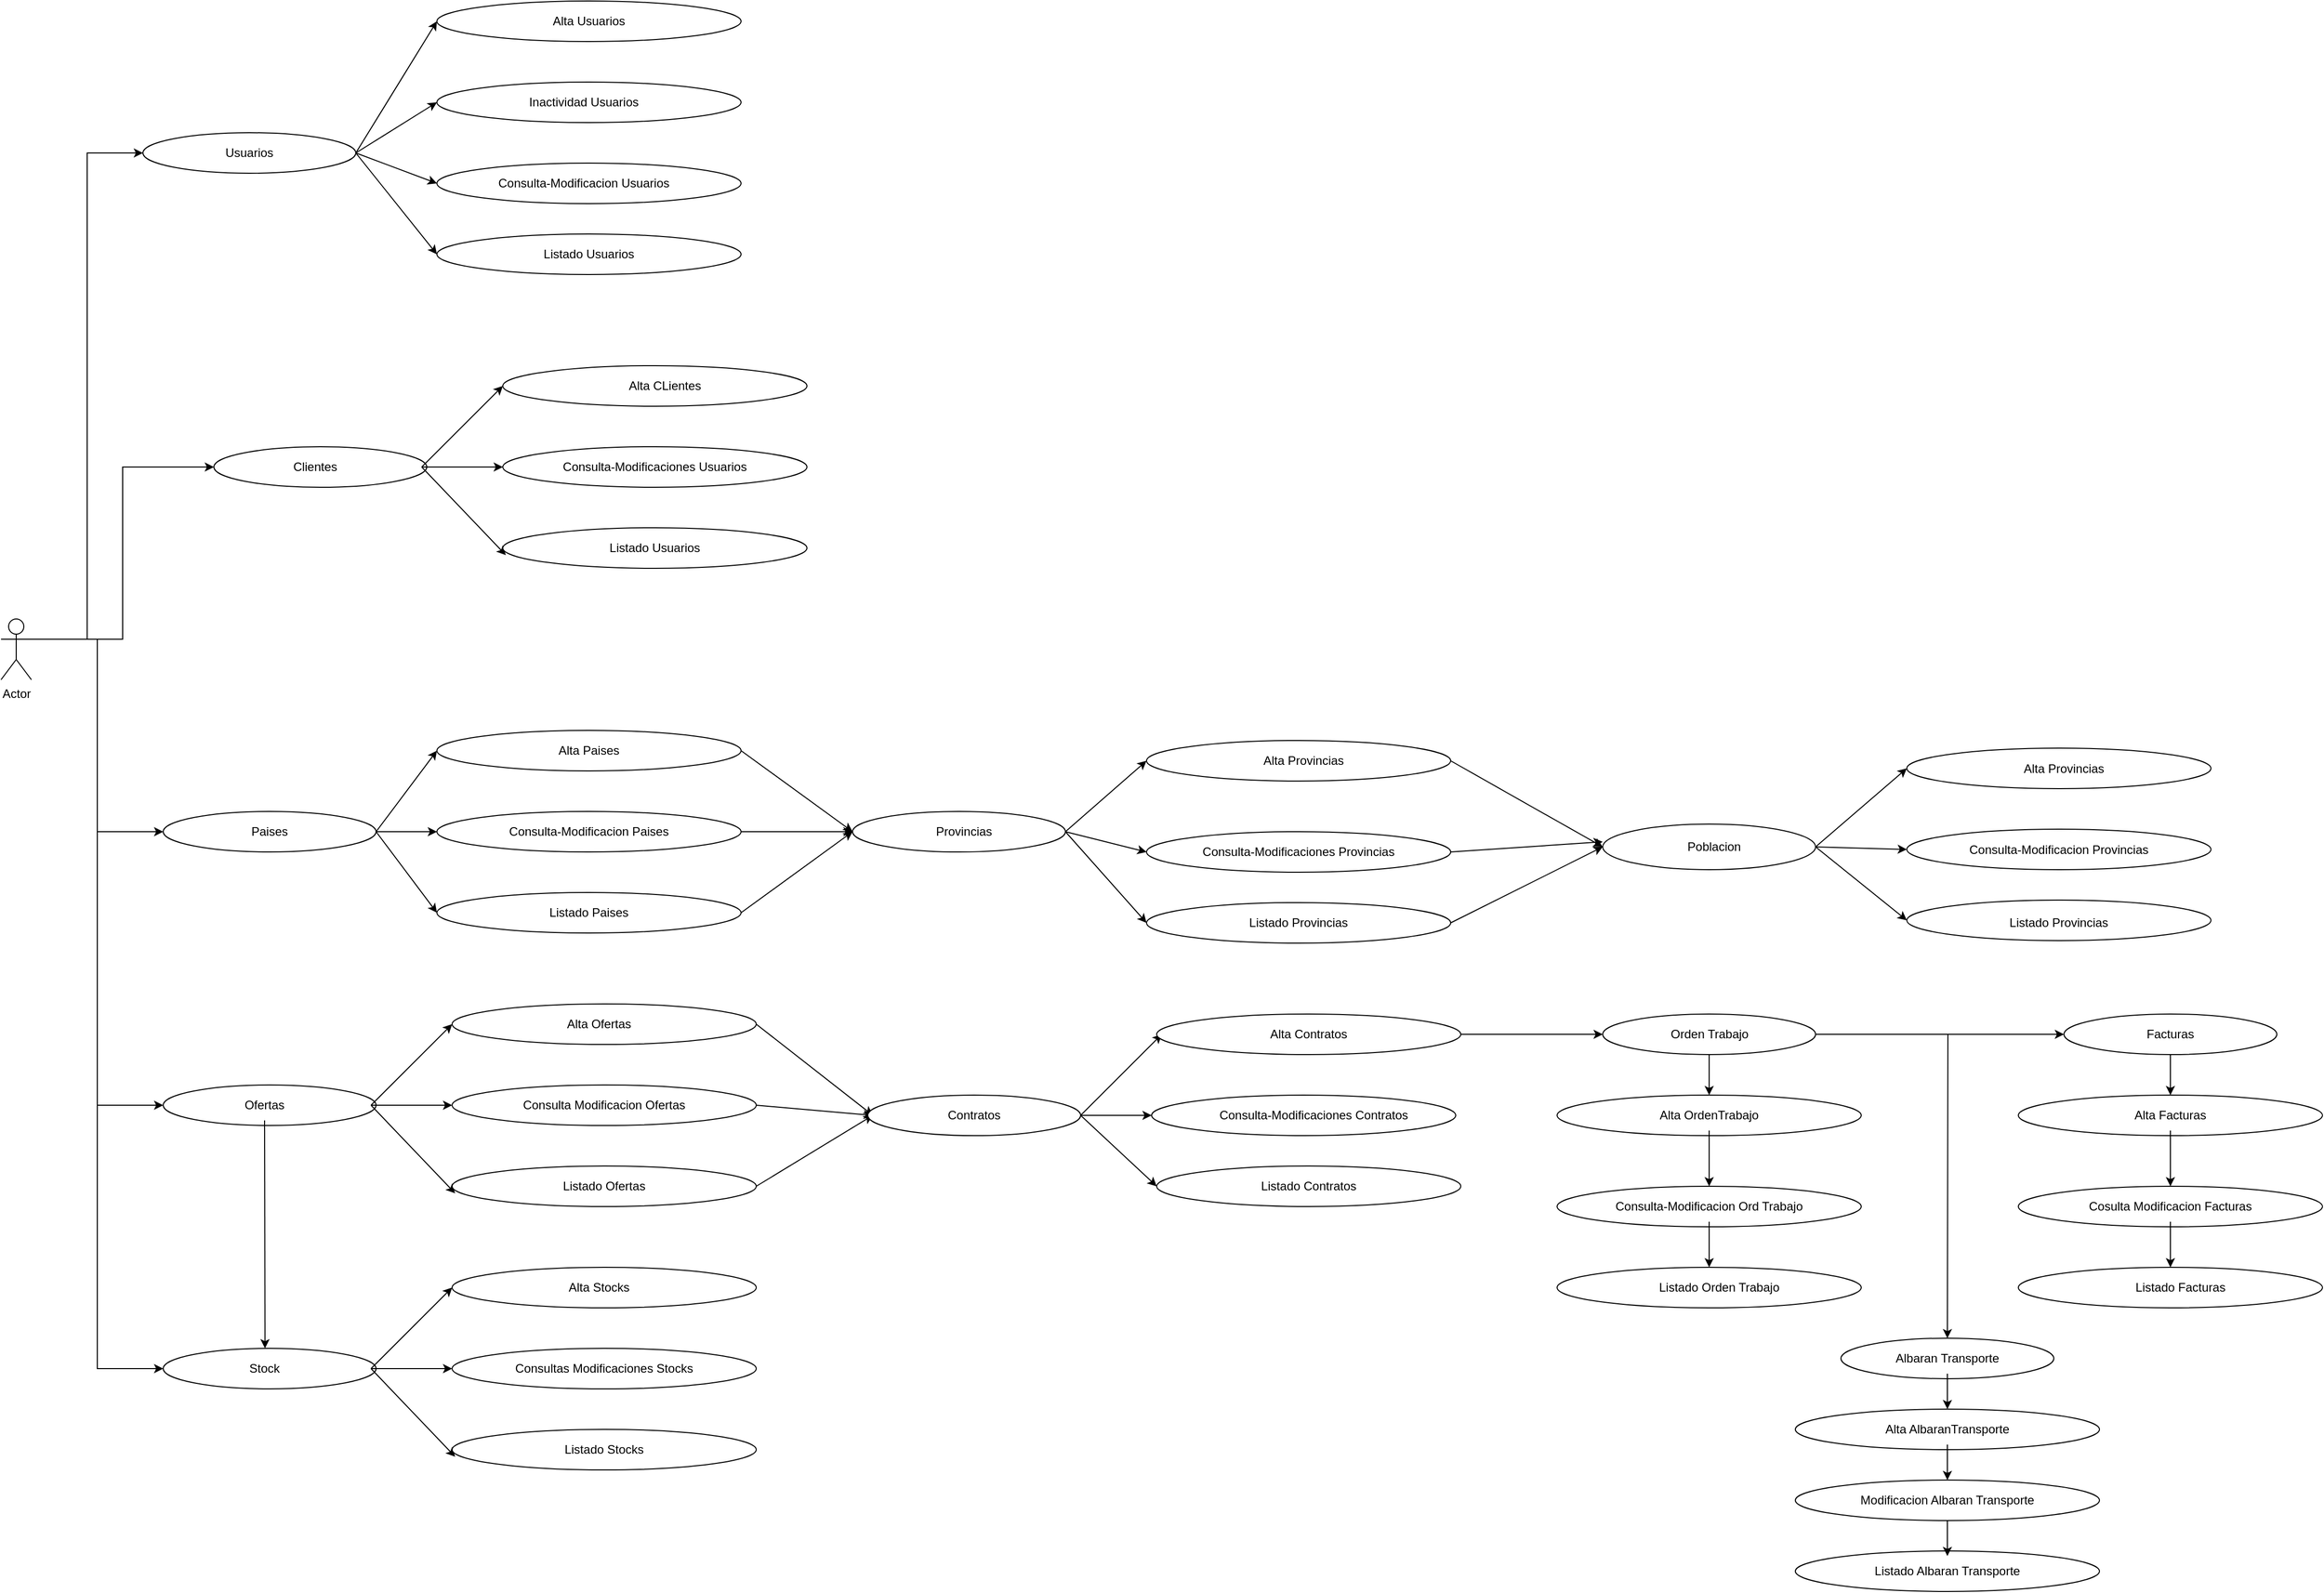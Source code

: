 <mxfile version="21.6.6" type="github">
  <diagram id="R2lEEEUBdFMjLlhIrx00" name="Page-1">
    <mxGraphModel dx="1499" dy="805" grid="1" gridSize="10" guides="1" tooltips="1" connect="1" arrows="1" fold="1" page="1" pageScale="1" pageWidth="850" pageHeight="1100" math="0" shadow="0" extFonts="Permanent Marker^https://fonts.googleapis.com/css?family=Permanent+Marker">
      <root>
        <mxCell id="0" />
        <mxCell id="1" parent="0" />
        <mxCell id="BjgG12xCWK8JgWV4y-JQ-13" style="edgeStyle=orthogonalEdgeStyle;rounded=0;orthogonalLoop=1;jettySize=auto;html=1;entryX=0;entryY=0.5;entryDx=0;entryDy=0;exitX=1;exitY=0.333;exitDx=0;exitDy=0;exitPerimeter=0;" parent="1" source="BjgG12xCWK8JgWV4y-JQ-1" target="BjgG12xCWK8JgWV4y-JQ-2" edge="1">
          <mxGeometry relative="1" as="geometry">
            <mxPoint x="130" y="230" as="targetPoint" />
            <mxPoint x="80" y="450" as="sourcePoint" />
          </mxGeometry>
        </mxCell>
        <mxCell id="BjgG12xCWK8JgWV4y-JQ-28" style="edgeStyle=orthogonalEdgeStyle;rounded=0;orthogonalLoop=1;jettySize=auto;html=1;exitX=1;exitY=0.333;exitDx=0;exitDy=0;exitPerimeter=0;entryX=0;entryY=0.5;entryDx=0;entryDy=0;" parent="1" source="BjgG12xCWK8JgWV4y-JQ-1" target="BjgG12xCWK8JgWV4y-JQ-18" edge="1">
          <mxGeometry relative="1" as="geometry" />
        </mxCell>
        <mxCell id="BjgG12xCWK8JgWV4y-JQ-102" style="edgeStyle=orthogonalEdgeStyle;rounded=0;orthogonalLoop=1;jettySize=auto;html=1;exitX=1;exitY=0.333;exitDx=0;exitDy=0;exitPerimeter=0;entryX=0;entryY=0.5;entryDx=0;entryDy=0;" parent="1" source="BjgG12xCWK8JgWV4y-JQ-1" target="BjgG12xCWK8JgWV4y-JQ-63" edge="1">
          <mxGeometry relative="1" as="geometry" />
        </mxCell>
        <mxCell id="BjgG12xCWK8JgWV4y-JQ-156" style="edgeStyle=orthogonalEdgeStyle;rounded=0;orthogonalLoop=1;jettySize=auto;html=1;exitX=1;exitY=0.333;exitDx=0;exitDy=0;exitPerimeter=0;entryX=0;entryY=0.5;entryDx=0;entryDy=0;" parent="1" source="BjgG12xCWK8JgWV4y-JQ-1" target="BjgG12xCWK8JgWV4y-JQ-142" edge="1">
          <mxGeometry relative="1" as="geometry" />
        </mxCell>
        <mxCell id="uwKVonTNN94WZuVPS8Kq-50" style="edgeStyle=orthogonalEdgeStyle;rounded=0;orthogonalLoop=1;jettySize=auto;html=1;exitX=1;exitY=0.333;exitDx=0;exitDy=0;exitPerimeter=0;entryX=0;entryY=0.5;entryDx=0;entryDy=0;" edge="1" parent="1" source="BjgG12xCWK8JgWV4y-JQ-1" target="uwKVonTNN94WZuVPS8Kq-25">
          <mxGeometry relative="1" as="geometry" />
        </mxCell>
        <mxCell id="BjgG12xCWK8JgWV4y-JQ-1" value="Actor" style="shape=umlActor;verticalLabelPosition=bottom;verticalAlign=top;html=1;outlineConnect=0;" parent="1" vertex="1">
          <mxGeometry x="10" y="650" width="30" height="60" as="geometry" />
        </mxCell>
        <mxCell id="BjgG12xCWK8JgWV4y-JQ-37" style="edgeStyle=none;rounded=0;orthogonalLoop=1;jettySize=auto;html=1;exitX=1;exitY=0.5;exitDx=0;exitDy=0;entryX=0;entryY=0.5;entryDx=0;entryDy=0;" parent="1" source="BjgG12xCWK8JgWV4y-JQ-2" target="BjgG12xCWK8JgWV4y-JQ-3" edge="1">
          <mxGeometry relative="1" as="geometry" />
        </mxCell>
        <mxCell id="BjgG12xCWK8JgWV4y-JQ-38" style="edgeStyle=none;rounded=0;orthogonalLoop=1;jettySize=auto;html=1;exitX=1;exitY=0.5;exitDx=0;exitDy=0;entryX=0;entryY=0.5;entryDx=0;entryDy=0;" parent="1" source="BjgG12xCWK8JgWV4y-JQ-2" target="BjgG12xCWK8JgWV4y-JQ-6" edge="1">
          <mxGeometry relative="1" as="geometry" />
        </mxCell>
        <mxCell id="BjgG12xCWK8JgWV4y-JQ-40" style="edgeStyle=none;rounded=0;orthogonalLoop=1;jettySize=auto;html=1;exitX=1;exitY=0.5;exitDx=0;exitDy=0;entryX=0;entryY=0.5;entryDx=0;entryDy=0;" parent="1" source="BjgG12xCWK8JgWV4y-JQ-2" target="BjgG12xCWK8JgWV4y-JQ-8" edge="1">
          <mxGeometry relative="1" as="geometry" />
        </mxCell>
        <mxCell id="BjgG12xCWK8JgWV4y-JQ-41" style="edgeStyle=none;rounded=0;orthogonalLoop=1;jettySize=auto;html=1;exitX=1;exitY=0.5;exitDx=0;exitDy=0;entryX=0;entryY=0.5;entryDx=0;entryDy=0;" parent="1" source="BjgG12xCWK8JgWV4y-JQ-2" target="BjgG12xCWK8JgWV4y-JQ-10" edge="1">
          <mxGeometry relative="1" as="geometry" />
        </mxCell>
        <mxCell id="BjgG12xCWK8JgWV4y-JQ-80" value="" style="group" parent="1" vertex="1" connectable="0">
          <mxGeometry x="150" y="170" width="210" height="40" as="geometry" />
        </mxCell>
        <mxCell id="BjgG12xCWK8JgWV4y-JQ-2" value="" style="ellipse;whiteSpace=wrap;html=1;" parent="BjgG12xCWK8JgWV4y-JQ-80" vertex="1">
          <mxGeometry width="210" height="40" as="geometry" />
        </mxCell>
        <mxCell id="BjgG12xCWK8JgWV4y-JQ-4" value="Usuarios" style="text;html=1;strokeColor=none;fillColor=none;align=center;verticalAlign=middle;whiteSpace=wrap;rounded=0;container=0;" parent="BjgG12xCWK8JgWV4y-JQ-80" vertex="1">
          <mxGeometry x="75" y="5" width="60" height="30" as="geometry" />
        </mxCell>
        <mxCell id="BjgG12xCWK8JgWV4y-JQ-81" value="" style="group" parent="1" vertex="1" connectable="0">
          <mxGeometry x="440" y="40" width="300" height="40" as="geometry" />
        </mxCell>
        <mxCell id="BjgG12xCWK8JgWV4y-JQ-3" value="" style="ellipse;whiteSpace=wrap;html=1;" parent="BjgG12xCWK8JgWV4y-JQ-81" vertex="1">
          <mxGeometry width="300" height="40" as="geometry" />
        </mxCell>
        <mxCell id="BjgG12xCWK8JgWV4y-JQ-5" value="Alta Usuarios" style="text;html=1;strokeColor=none;fillColor=none;align=center;verticalAlign=middle;whiteSpace=wrap;rounded=0;" parent="BjgG12xCWK8JgWV4y-JQ-81" vertex="1">
          <mxGeometry x="105" y="5" width="90" height="30" as="geometry" />
        </mxCell>
        <mxCell id="BjgG12xCWK8JgWV4y-JQ-82" value="" style="group" parent="1" vertex="1" connectable="0">
          <mxGeometry x="440" y="120" width="300" height="40" as="geometry" />
        </mxCell>
        <mxCell id="BjgG12xCWK8JgWV4y-JQ-6" value="" style="ellipse;whiteSpace=wrap;html=1;" parent="BjgG12xCWK8JgWV4y-JQ-82" vertex="1">
          <mxGeometry width="300" height="40" as="geometry" />
        </mxCell>
        <mxCell id="BjgG12xCWK8JgWV4y-JQ-7" value="Inactividad Usuarios" style="text;html=1;strokeColor=none;fillColor=none;align=center;verticalAlign=middle;whiteSpace=wrap;rounded=0;" parent="BjgG12xCWK8JgWV4y-JQ-82" vertex="1">
          <mxGeometry x="80" y="5" width="130" height="30" as="geometry" />
        </mxCell>
        <mxCell id="BjgG12xCWK8JgWV4y-JQ-83" value="" style="group" parent="1" vertex="1" connectable="0">
          <mxGeometry x="440" y="200" width="300" height="40" as="geometry" />
        </mxCell>
        <mxCell id="BjgG12xCWK8JgWV4y-JQ-8" value="" style="ellipse;whiteSpace=wrap;html=1;" parent="BjgG12xCWK8JgWV4y-JQ-83" vertex="1">
          <mxGeometry width="300" height="40" as="geometry" />
        </mxCell>
        <mxCell id="BjgG12xCWK8JgWV4y-JQ-9" value="Consulta-Modificacion Usuarios" style="text;html=1;strokeColor=none;fillColor=none;align=center;verticalAlign=middle;whiteSpace=wrap;rounded=0;" parent="BjgG12xCWK8JgWV4y-JQ-83" vertex="1">
          <mxGeometry x="40" y="5" width="210" height="30" as="geometry" />
        </mxCell>
        <mxCell id="BjgG12xCWK8JgWV4y-JQ-84" value="" style="group" parent="1" vertex="1" connectable="0">
          <mxGeometry x="440" y="270" width="300" height="40" as="geometry" />
        </mxCell>
        <mxCell id="BjgG12xCWK8JgWV4y-JQ-10" value="" style="ellipse;whiteSpace=wrap;html=1;" parent="BjgG12xCWK8JgWV4y-JQ-84" vertex="1">
          <mxGeometry width="300" height="40" as="geometry" />
        </mxCell>
        <mxCell id="BjgG12xCWK8JgWV4y-JQ-11" value="Listado Usuarios" style="text;html=1;strokeColor=none;fillColor=none;align=center;verticalAlign=middle;whiteSpace=wrap;rounded=0;" parent="BjgG12xCWK8JgWV4y-JQ-84" vertex="1">
          <mxGeometry x="75" y="5" width="150" height="30" as="geometry" />
        </mxCell>
        <mxCell id="BjgG12xCWK8JgWV4y-JQ-85" value="" style="group" parent="1" vertex="1" connectable="0">
          <mxGeometry x="220" y="480" width="585" height="120" as="geometry" />
        </mxCell>
        <mxCell id="BjgG12xCWK8JgWV4y-JQ-18" value="" style="ellipse;whiteSpace=wrap;html=1;" parent="BjgG12xCWK8JgWV4y-JQ-85" vertex="1">
          <mxGeometry width="210" height="40" as="geometry" />
        </mxCell>
        <mxCell id="BjgG12xCWK8JgWV4y-JQ-33" style="edgeStyle=none;rounded=0;orthogonalLoop=1;jettySize=auto;html=1;exitX=1;exitY=0.5;exitDx=0;exitDy=0;entryX=0.01;entryY=0.675;entryDx=0;entryDy=0;entryPerimeter=0;" parent="BjgG12xCWK8JgWV4y-JQ-85" target="BjgG12xCWK8JgWV4y-JQ-22" edge="1">
          <mxGeometry relative="1" as="geometry">
            <mxPoint x="205" y="20" as="sourcePoint" />
          </mxGeometry>
        </mxCell>
        <mxCell id="BjgG12xCWK8JgWV4y-JQ-34" style="edgeStyle=none;rounded=0;orthogonalLoop=1;jettySize=auto;html=1;exitX=1;exitY=0.5;exitDx=0;exitDy=0;entryX=0;entryY=0.5;entryDx=0;entryDy=0;" parent="BjgG12xCWK8JgWV4y-JQ-85" target="BjgG12xCWK8JgWV4y-JQ-21" edge="1">
          <mxGeometry relative="1" as="geometry">
            <mxPoint x="205" y="20" as="sourcePoint" />
          </mxGeometry>
        </mxCell>
        <mxCell id="BjgG12xCWK8JgWV4y-JQ-35" style="edgeStyle=none;rounded=0;orthogonalLoop=1;jettySize=auto;html=1;exitX=1;exitY=0.5;exitDx=0;exitDy=0;entryX=0;entryY=0.5;entryDx=0;entryDy=0;" parent="BjgG12xCWK8JgWV4y-JQ-85" target="BjgG12xCWK8JgWV4y-JQ-19" edge="1">
          <mxGeometry relative="1" as="geometry">
            <mxPoint x="205" y="20" as="sourcePoint" />
          </mxGeometry>
        </mxCell>
        <mxCell id="BjgG12xCWK8JgWV4y-JQ-23" value="Clientes" style="text;html=1;strokeColor=none;fillColor=none;align=center;verticalAlign=middle;whiteSpace=wrap;rounded=0;" parent="BjgG12xCWK8JgWV4y-JQ-85" vertex="1">
          <mxGeometry x="70" y="5" width="60" height="30" as="geometry" />
        </mxCell>
        <mxCell id="BjgG12xCWK8JgWV4y-JQ-86" value="" style="group" parent="BjgG12xCWK8JgWV4y-JQ-85" vertex="1" connectable="0">
          <mxGeometry x="285" y="-80" width="300" height="40" as="geometry" />
        </mxCell>
        <mxCell id="BjgG12xCWK8JgWV4y-JQ-19" value="" style="ellipse;whiteSpace=wrap;html=1;" parent="BjgG12xCWK8JgWV4y-JQ-86" vertex="1">
          <mxGeometry width="300" height="40" as="geometry" />
        </mxCell>
        <mxCell id="BjgG12xCWK8JgWV4y-JQ-24" value="Alta CLientes" style="text;html=1;strokeColor=none;fillColor=none;align=center;verticalAlign=middle;whiteSpace=wrap;rounded=0;" parent="BjgG12xCWK8JgWV4y-JQ-86" vertex="1">
          <mxGeometry x="120" y="5" width="80" height="30" as="geometry" />
        </mxCell>
        <mxCell id="BjgG12xCWK8JgWV4y-JQ-87" value="" style="group" parent="BjgG12xCWK8JgWV4y-JQ-85" vertex="1" connectable="0">
          <mxGeometry x="285" width="300" height="40" as="geometry" />
        </mxCell>
        <mxCell id="BjgG12xCWK8JgWV4y-JQ-21" value="" style="ellipse;whiteSpace=wrap;html=1;" parent="BjgG12xCWK8JgWV4y-JQ-87" vertex="1">
          <mxGeometry width="300" height="40" as="geometry" />
        </mxCell>
        <mxCell id="BjgG12xCWK8JgWV4y-JQ-26" value="Consulta-Modificaciones Usuarios" style="text;html=1;strokeColor=none;fillColor=none;align=center;verticalAlign=middle;whiteSpace=wrap;rounded=0;" parent="BjgG12xCWK8JgWV4y-JQ-87" vertex="1">
          <mxGeometry x="35" y="5" width="230" height="30" as="geometry" />
        </mxCell>
        <mxCell id="BjgG12xCWK8JgWV4y-JQ-88" value="" style="group" parent="BjgG12xCWK8JgWV4y-JQ-85" vertex="1" connectable="0">
          <mxGeometry x="285" y="80" width="300" height="40" as="geometry" />
        </mxCell>
        <mxCell id="BjgG12xCWK8JgWV4y-JQ-22" value="" style="ellipse;whiteSpace=wrap;html=1;" parent="BjgG12xCWK8JgWV4y-JQ-88" vertex="1">
          <mxGeometry width="300" height="40" as="geometry" />
        </mxCell>
        <mxCell id="BjgG12xCWK8JgWV4y-JQ-27" value="Listado Usuarios" style="text;html=1;strokeColor=none;fillColor=none;align=center;verticalAlign=middle;whiteSpace=wrap;rounded=0;" parent="BjgG12xCWK8JgWV4y-JQ-88" vertex="1">
          <mxGeometry x="90" y="5" width="120" height="30" as="geometry" />
        </mxCell>
        <mxCell id="BjgG12xCWK8JgWV4y-JQ-89" value="" style="group" parent="1" vertex="1" connectable="0">
          <mxGeometry x="170" y="840" width="210" height="40" as="geometry" />
        </mxCell>
        <mxCell id="BjgG12xCWK8JgWV4y-JQ-63" value="" style="ellipse;whiteSpace=wrap;html=1;" parent="BjgG12xCWK8JgWV4y-JQ-89" vertex="1">
          <mxGeometry width="210" height="40" as="geometry" />
        </mxCell>
        <mxCell id="BjgG12xCWK8JgWV4y-JQ-67" value="Paises" style="text;html=1;strokeColor=none;fillColor=none;align=center;verticalAlign=middle;whiteSpace=wrap;rounded=0;" parent="BjgG12xCWK8JgWV4y-JQ-89" vertex="1">
          <mxGeometry x="75" y="5" width="60" height="30" as="geometry" />
        </mxCell>
        <mxCell id="BjgG12xCWK8JgWV4y-JQ-90" value="" style="group" parent="1" vertex="1" connectable="0">
          <mxGeometry x="440" y="760" width="300" height="40" as="geometry" />
        </mxCell>
        <mxCell id="BjgG12xCWK8JgWV4y-JQ-62" value="" style="ellipse;whiteSpace=wrap;html=1;" parent="BjgG12xCWK8JgWV4y-JQ-90" vertex="1">
          <mxGeometry width="300" height="40" as="geometry" />
        </mxCell>
        <mxCell id="BjgG12xCWK8JgWV4y-JQ-68" value="Alta Paises" style="text;html=1;strokeColor=none;fillColor=none;align=center;verticalAlign=middle;whiteSpace=wrap;rounded=0;" parent="BjgG12xCWK8JgWV4y-JQ-90" vertex="1">
          <mxGeometry x="115" y="5" width="70" height="30" as="geometry" />
        </mxCell>
        <mxCell id="BjgG12xCWK8JgWV4y-JQ-51" style="edgeStyle=none;rounded=0;orthogonalLoop=1;jettySize=auto;html=1;entryX=0;entryY=0.5;entryDx=0;entryDy=0;" parent="1" target="BjgG12xCWK8JgWV4y-JQ-45" edge="1">
          <mxGeometry relative="1" as="geometry">
            <mxPoint x="1060" y="860" as="sourcePoint" />
          </mxGeometry>
        </mxCell>
        <mxCell id="BjgG12xCWK8JgWV4y-JQ-53" style="edgeStyle=none;rounded=0;orthogonalLoop=1;jettySize=auto;html=1;entryX=0;entryY=0.5;entryDx=0;entryDy=0;" parent="1" target="BjgG12xCWK8JgWV4y-JQ-47" edge="1">
          <mxGeometry relative="1" as="geometry">
            <mxPoint x="1060" y="860" as="sourcePoint" />
          </mxGeometry>
        </mxCell>
        <mxCell id="BjgG12xCWK8JgWV4y-JQ-54" style="edgeStyle=none;rounded=0;orthogonalLoop=1;jettySize=auto;html=1;exitX=1;exitY=0.5;exitDx=0;exitDy=0;entryX=0;entryY=0.5;entryDx=0;entryDy=0;" parent="1" source="BjgG12xCWK8JgWV4y-JQ-44" target="BjgG12xCWK8JgWV4y-JQ-48" edge="1">
          <mxGeometry relative="1" as="geometry">
            <mxPoint x="1080" y="890" as="sourcePoint" />
          </mxGeometry>
        </mxCell>
        <mxCell id="BjgG12xCWK8JgWV4y-JQ-91" value="" style="group" parent="1" vertex="1" connectable="0">
          <mxGeometry x="850" y="840" width="300" height="40" as="geometry" />
        </mxCell>
        <mxCell id="BjgG12xCWK8JgWV4y-JQ-44" value="" style="ellipse;whiteSpace=wrap;html=1;" parent="BjgG12xCWK8JgWV4y-JQ-91" vertex="1">
          <mxGeometry width="210" height="40" as="geometry" />
        </mxCell>
        <mxCell id="BjgG12xCWK8JgWV4y-JQ-55" value="Provincias" style="text;html=1;strokeColor=none;fillColor=none;align=center;verticalAlign=middle;whiteSpace=wrap;rounded=0;" parent="BjgG12xCWK8JgWV4y-JQ-91" vertex="1">
          <mxGeometry x="80" y="5" width="60" height="30" as="geometry" />
        </mxCell>
        <mxCell id="BjgG12xCWK8JgWV4y-JQ-92" value="" style="group" parent="1" vertex="1" connectable="0">
          <mxGeometry x="1140" y="770" width="330" height="40" as="geometry" />
        </mxCell>
        <mxCell id="BjgG12xCWK8JgWV4y-JQ-45" value="" style="ellipse;whiteSpace=wrap;html=1;" parent="BjgG12xCWK8JgWV4y-JQ-92" vertex="1">
          <mxGeometry width="300" height="40" as="geometry" />
        </mxCell>
        <mxCell id="BjgG12xCWK8JgWV4y-JQ-56" value="Alta Provincias " style="text;html=1;strokeColor=none;fillColor=none;align=center;verticalAlign=middle;whiteSpace=wrap;rounded=0;" parent="BjgG12xCWK8JgWV4y-JQ-92" vertex="1">
          <mxGeometry x="85" y="5" width="140" height="30" as="geometry" />
        </mxCell>
        <mxCell id="BjgG12xCWK8JgWV4y-JQ-93" value="" style="group" parent="1" vertex="1" connectable="0">
          <mxGeometry x="1140" y="860" width="300" height="40" as="geometry" />
        </mxCell>
        <mxCell id="BjgG12xCWK8JgWV4y-JQ-114" style="edgeStyle=none;rounded=0;orthogonalLoop=1;jettySize=auto;html=1;exitX=1;exitY=0.5;exitDx=0;exitDy=0;" parent="BjgG12xCWK8JgWV4y-JQ-93" source="BjgG12xCWK8JgWV4y-JQ-47" edge="1">
          <mxGeometry relative="1" as="geometry">
            <mxPoint x="450" y="10" as="targetPoint" />
          </mxGeometry>
        </mxCell>
        <mxCell id="BjgG12xCWK8JgWV4y-JQ-47" value="" style="ellipse;whiteSpace=wrap;html=1;" parent="BjgG12xCWK8JgWV4y-JQ-93" vertex="1">
          <mxGeometry width="300" height="40" as="geometry" />
        </mxCell>
        <mxCell id="BjgG12xCWK8JgWV4y-JQ-60" value="Consulta-Modificaciones Provincias " style="text;html=1;strokeColor=none;fillColor=none;align=center;verticalAlign=middle;whiteSpace=wrap;rounded=0;" parent="BjgG12xCWK8JgWV4y-JQ-93" vertex="1">
          <mxGeometry x="35" y="5" width="230" height="30" as="geometry" />
        </mxCell>
        <mxCell id="BjgG12xCWK8JgWV4y-JQ-94" value="" style="group" parent="1" vertex="1" connectable="0">
          <mxGeometry x="1140" y="930" width="300" height="40" as="geometry" />
        </mxCell>
        <mxCell id="BjgG12xCWK8JgWV4y-JQ-48" value="" style="ellipse;whiteSpace=wrap;html=1;" parent="BjgG12xCWK8JgWV4y-JQ-94" vertex="1">
          <mxGeometry width="300" height="40" as="geometry" />
        </mxCell>
        <mxCell id="BjgG12xCWK8JgWV4y-JQ-61" value="Listado Provincias" style="text;html=1;strokeColor=none;fillColor=none;align=center;verticalAlign=middle;whiteSpace=wrap;rounded=0;" parent="BjgG12xCWK8JgWV4y-JQ-94" vertex="1">
          <mxGeometry x="85" y="5" width="130" height="30" as="geometry" />
        </mxCell>
        <mxCell id="BjgG12xCWK8JgWV4y-JQ-96" value="" style="group" parent="1" vertex="1" connectable="0">
          <mxGeometry x="440" y="840" width="300" height="40" as="geometry" />
        </mxCell>
        <mxCell id="BjgG12xCWK8JgWV4y-JQ-104" style="edgeStyle=none;rounded=0;orthogonalLoop=1;jettySize=auto;html=1;exitX=1;exitY=0.5;exitDx=0;exitDy=0;" parent="BjgG12xCWK8JgWV4y-JQ-96" source="BjgG12xCWK8JgWV4y-JQ-64" edge="1">
          <mxGeometry relative="1" as="geometry">
            <mxPoint x="410" y="20" as="targetPoint" />
          </mxGeometry>
        </mxCell>
        <mxCell id="BjgG12xCWK8JgWV4y-JQ-64" value="" style="ellipse;whiteSpace=wrap;html=1;" parent="BjgG12xCWK8JgWV4y-JQ-96" vertex="1">
          <mxGeometry width="300" height="40" as="geometry" />
        </mxCell>
        <mxCell id="BjgG12xCWK8JgWV4y-JQ-95" value="Consulta-Modificacion Paises" style="text;html=1;strokeColor=none;fillColor=none;align=center;verticalAlign=middle;whiteSpace=wrap;rounded=0;" parent="BjgG12xCWK8JgWV4y-JQ-96" vertex="1">
          <mxGeometry x="50" y="5" width="200" height="30" as="geometry" />
        </mxCell>
        <mxCell id="BjgG12xCWK8JgWV4y-JQ-98" value="" style="group" parent="1" vertex="1" connectable="0">
          <mxGeometry x="440" y="920" width="300" height="40" as="geometry" />
        </mxCell>
        <mxCell id="BjgG12xCWK8JgWV4y-JQ-105" style="edgeStyle=none;rounded=0;orthogonalLoop=1;jettySize=auto;html=1;exitX=1;exitY=0.5;exitDx=0;exitDy=0;" parent="BjgG12xCWK8JgWV4y-JQ-98" source="BjgG12xCWK8JgWV4y-JQ-65" edge="1">
          <mxGeometry relative="1" as="geometry">
            <mxPoint x="410" y="-60" as="targetPoint" />
          </mxGeometry>
        </mxCell>
        <mxCell id="BjgG12xCWK8JgWV4y-JQ-65" value="" style="ellipse;whiteSpace=wrap;html=1;" parent="BjgG12xCWK8JgWV4y-JQ-98" vertex="1">
          <mxGeometry width="300" height="40" as="geometry" />
        </mxCell>
        <mxCell id="BjgG12xCWK8JgWV4y-JQ-97" value="Listado Paises" style="text;html=1;strokeColor=none;fillColor=none;align=center;verticalAlign=middle;whiteSpace=wrap;rounded=0;" parent="BjgG12xCWK8JgWV4y-JQ-98" vertex="1">
          <mxGeometry x="90" y="5" width="120" height="30" as="geometry" />
        </mxCell>
        <mxCell id="BjgG12xCWK8JgWV4y-JQ-99" style="edgeStyle=none;rounded=0;orthogonalLoop=1;jettySize=auto;html=1;exitX=1;exitY=0.5;exitDx=0;exitDy=0;entryX=0;entryY=0.5;entryDx=0;entryDy=0;" parent="1" source="BjgG12xCWK8JgWV4y-JQ-63" target="BjgG12xCWK8JgWV4y-JQ-62" edge="1">
          <mxGeometry relative="1" as="geometry" />
        </mxCell>
        <mxCell id="BjgG12xCWK8JgWV4y-JQ-100" style="edgeStyle=none;rounded=0;orthogonalLoop=1;jettySize=auto;html=1;exitX=1;exitY=0.5;exitDx=0;exitDy=0;entryX=0;entryY=0.5;entryDx=0;entryDy=0;" parent="1" source="BjgG12xCWK8JgWV4y-JQ-63" target="BjgG12xCWK8JgWV4y-JQ-64" edge="1">
          <mxGeometry relative="1" as="geometry" />
        </mxCell>
        <mxCell id="BjgG12xCWK8JgWV4y-JQ-101" style="edgeStyle=none;rounded=0;orthogonalLoop=1;jettySize=auto;html=1;exitX=1;exitY=0.5;exitDx=0;exitDy=0;entryX=0;entryY=0.5;entryDx=0;entryDy=0;" parent="1" source="BjgG12xCWK8JgWV4y-JQ-63" target="BjgG12xCWK8JgWV4y-JQ-65" edge="1">
          <mxGeometry relative="1" as="geometry" />
        </mxCell>
        <mxCell id="BjgG12xCWK8JgWV4y-JQ-103" style="edgeStyle=none;rounded=0;orthogonalLoop=1;jettySize=auto;html=1;exitX=1;exitY=0.5;exitDx=0;exitDy=0;entryX=0;entryY=0.5;entryDx=0;entryDy=0;" parent="1" source="BjgG12xCWK8JgWV4y-JQ-62" target="BjgG12xCWK8JgWV4y-JQ-44" edge="1">
          <mxGeometry relative="1" as="geometry" />
        </mxCell>
        <mxCell id="BjgG12xCWK8JgWV4y-JQ-111" value="" style="group" parent="1" vertex="1" connectable="0">
          <mxGeometry x="1590" y="852.5" width="210" height="45" as="geometry" />
        </mxCell>
        <mxCell id="BjgG12xCWK8JgWV4y-JQ-107" value="" style="ellipse;whiteSpace=wrap;html=1;" parent="BjgG12xCWK8JgWV4y-JQ-111" vertex="1">
          <mxGeometry width="210" height="45" as="geometry" />
        </mxCell>
        <mxCell id="BjgG12xCWK8JgWV4y-JQ-110" value="Poblacion" style="text;html=1;strokeColor=none;fillColor=none;align=center;verticalAlign=middle;whiteSpace=wrap;rounded=0;" parent="BjgG12xCWK8JgWV4y-JQ-111" vertex="1">
          <mxGeometry x="80" y="7.5" width="60" height="30" as="geometry" />
        </mxCell>
        <mxCell id="BjgG12xCWK8JgWV4y-JQ-113" style="edgeStyle=none;rounded=0;orthogonalLoop=1;jettySize=auto;html=1;exitX=1;exitY=0.5;exitDx=0;exitDy=0;entryX=0;entryY=0.5;entryDx=0;entryDy=0;" parent="1" source="BjgG12xCWK8JgWV4y-JQ-45" target="BjgG12xCWK8JgWV4y-JQ-107" edge="1">
          <mxGeometry relative="1" as="geometry" />
        </mxCell>
        <mxCell id="BjgG12xCWK8JgWV4y-JQ-115" style="edgeStyle=none;rounded=0;orthogonalLoop=1;jettySize=auto;html=1;exitX=1;exitY=0.5;exitDx=0;exitDy=0;entryX=0;entryY=0.5;entryDx=0;entryDy=0;" parent="1" source="BjgG12xCWK8JgWV4y-JQ-48" target="BjgG12xCWK8JgWV4y-JQ-107" edge="1">
          <mxGeometry relative="1" as="geometry" />
        </mxCell>
        <mxCell id="BjgG12xCWK8JgWV4y-JQ-116" style="edgeStyle=none;rounded=0;orthogonalLoop=1;jettySize=auto;html=1;exitX=1;exitY=0.5;exitDx=0;exitDy=0;entryX=0;entryY=0.5;entryDx=0;entryDy=0;" parent="1" source="BjgG12xCWK8JgWV4y-JQ-107" target="BjgG12xCWK8JgWV4y-JQ-106" edge="1">
          <mxGeometry relative="1" as="geometry" />
        </mxCell>
        <mxCell id="BjgG12xCWK8JgWV4y-JQ-117" style="edgeStyle=none;rounded=0;orthogonalLoop=1;jettySize=auto;html=1;exitX=1;exitY=0.5;exitDx=0;exitDy=0;entryX=0;entryY=0.5;entryDx=0;entryDy=0;" parent="1" source="BjgG12xCWK8JgWV4y-JQ-107" target="BjgG12xCWK8JgWV4y-JQ-108" edge="1">
          <mxGeometry relative="1" as="geometry" />
        </mxCell>
        <mxCell id="BjgG12xCWK8JgWV4y-JQ-118" style="edgeStyle=none;rounded=0;orthogonalLoop=1;jettySize=auto;html=1;exitX=1;exitY=0.5;exitDx=0;exitDy=0;entryX=0;entryY=0.5;entryDx=0;entryDy=0;" parent="1" source="BjgG12xCWK8JgWV4y-JQ-107" target="BjgG12xCWK8JgWV4y-JQ-109" edge="1">
          <mxGeometry relative="1" as="geometry">
            <mxPoint x="1860" y="940" as="targetPoint" />
          </mxGeometry>
        </mxCell>
        <mxCell id="BjgG12xCWK8JgWV4y-JQ-121" value="" style="group" parent="1" vertex="1" connectable="0">
          <mxGeometry x="1890" y="777.5" width="300" height="40" as="geometry" />
        </mxCell>
        <mxCell id="BjgG12xCWK8JgWV4y-JQ-106" value="" style="ellipse;whiteSpace=wrap;html=1;" parent="BjgG12xCWK8JgWV4y-JQ-121" vertex="1">
          <mxGeometry width="300" height="40" as="geometry" />
        </mxCell>
        <mxCell id="BjgG12xCWK8JgWV4y-JQ-119" value="Alta Provincias" style="text;html=1;strokeColor=none;fillColor=none;align=center;verticalAlign=middle;whiteSpace=wrap;rounded=0;" parent="BjgG12xCWK8JgWV4y-JQ-121" vertex="1">
          <mxGeometry x="100" y="5" width="110" height="30" as="geometry" />
        </mxCell>
        <mxCell id="BjgG12xCWK8JgWV4y-JQ-122" value="" style="group" parent="1" vertex="1" connectable="0">
          <mxGeometry x="1890" y="857.5" width="300" height="40" as="geometry" />
        </mxCell>
        <mxCell id="BjgG12xCWK8JgWV4y-JQ-108" value="" style="ellipse;whiteSpace=wrap;html=1;" parent="BjgG12xCWK8JgWV4y-JQ-122" vertex="1">
          <mxGeometry width="300" height="40" as="geometry" />
        </mxCell>
        <mxCell id="BjgG12xCWK8JgWV4y-JQ-120" value="Consulta-Modificacion Provincias" style="text;html=1;strokeColor=none;fillColor=none;align=center;verticalAlign=middle;whiteSpace=wrap;rounded=0;" parent="BjgG12xCWK8JgWV4y-JQ-122" vertex="1">
          <mxGeometry x="45" y="5" width="210" height="30" as="geometry" />
        </mxCell>
        <mxCell id="BjgG12xCWK8JgWV4y-JQ-124" value="" style="group" parent="1" vertex="1" connectable="0">
          <mxGeometry x="1890" y="927.5" width="300" height="40" as="geometry" />
        </mxCell>
        <mxCell id="BjgG12xCWK8JgWV4y-JQ-109" value="" style="ellipse;whiteSpace=wrap;html=1;" parent="BjgG12xCWK8JgWV4y-JQ-124" vertex="1">
          <mxGeometry width="300" height="40" as="geometry" />
        </mxCell>
        <mxCell id="BjgG12xCWK8JgWV4y-JQ-123" value="Listado Provincias" style="text;html=1;strokeColor=none;fillColor=none;align=center;verticalAlign=middle;whiteSpace=wrap;rounded=0;" parent="BjgG12xCWK8JgWV4y-JQ-124" vertex="1">
          <mxGeometry x="90" y="7.5" width="120" height="30" as="geometry" />
        </mxCell>
        <mxCell id="BjgG12xCWK8JgWV4y-JQ-141" value="" style="group" parent="1" vertex="1" connectable="0">
          <mxGeometry x="170" y="1110" width="585" height="120" as="geometry" />
        </mxCell>
        <mxCell id="BjgG12xCWK8JgWV4y-JQ-142" value="" style="ellipse;whiteSpace=wrap;html=1;" parent="BjgG12xCWK8JgWV4y-JQ-141" vertex="1">
          <mxGeometry width="210" height="40" as="geometry" />
        </mxCell>
        <mxCell id="BjgG12xCWK8JgWV4y-JQ-143" style="edgeStyle=none;rounded=0;orthogonalLoop=1;jettySize=auto;html=1;exitX=1;exitY=0.5;exitDx=0;exitDy=0;entryX=0.01;entryY=0.675;entryDx=0;entryDy=0;entryPerimeter=0;" parent="BjgG12xCWK8JgWV4y-JQ-141" target="BjgG12xCWK8JgWV4y-JQ-154" edge="1">
          <mxGeometry relative="1" as="geometry">
            <mxPoint x="205" y="20" as="sourcePoint" />
          </mxGeometry>
        </mxCell>
        <mxCell id="BjgG12xCWK8JgWV4y-JQ-144" style="edgeStyle=none;rounded=0;orthogonalLoop=1;jettySize=auto;html=1;exitX=1;exitY=0.5;exitDx=0;exitDy=0;entryX=0;entryY=0.5;entryDx=0;entryDy=0;" parent="BjgG12xCWK8JgWV4y-JQ-141" target="BjgG12xCWK8JgWV4y-JQ-151" edge="1">
          <mxGeometry relative="1" as="geometry">
            <mxPoint x="205" y="20" as="sourcePoint" />
          </mxGeometry>
        </mxCell>
        <mxCell id="BjgG12xCWK8JgWV4y-JQ-145" style="edgeStyle=none;rounded=0;orthogonalLoop=1;jettySize=auto;html=1;exitX=1;exitY=0.5;exitDx=0;exitDy=0;entryX=0;entryY=0.5;entryDx=0;entryDy=0;" parent="BjgG12xCWK8JgWV4y-JQ-141" target="BjgG12xCWK8JgWV4y-JQ-148" edge="1">
          <mxGeometry relative="1" as="geometry">
            <mxPoint x="205" y="20" as="sourcePoint" />
          </mxGeometry>
        </mxCell>
        <mxCell id="uwKVonTNN94WZuVPS8Kq-48" style="edgeStyle=none;rounded=0;orthogonalLoop=1;jettySize=auto;html=1;exitX=0.5;exitY=1;exitDx=0;exitDy=0;" edge="1" parent="BjgG12xCWK8JgWV4y-JQ-141" source="BjgG12xCWK8JgWV4y-JQ-146">
          <mxGeometry relative="1" as="geometry">
            <mxPoint x="100.412" y="260" as="targetPoint" />
          </mxGeometry>
        </mxCell>
        <mxCell id="BjgG12xCWK8JgWV4y-JQ-146" value="Ofertas" style="text;html=1;strokeColor=none;fillColor=none;align=center;verticalAlign=middle;whiteSpace=wrap;rounded=0;" parent="BjgG12xCWK8JgWV4y-JQ-141" vertex="1">
          <mxGeometry x="70" y="5" width="60" height="30" as="geometry" />
        </mxCell>
        <mxCell id="BjgG12xCWK8JgWV4y-JQ-147" value="" style="group" parent="BjgG12xCWK8JgWV4y-JQ-141" vertex="1" connectable="0">
          <mxGeometry x="285" y="-80" width="300" height="40" as="geometry" />
        </mxCell>
        <mxCell id="ykBdDAiO7rzuJasjR8rN-1" style="edgeStyle=none;rounded=0;orthogonalLoop=1;jettySize=auto;html=1;exitX=1;exitY=0.5;exitDx=0;exitDy=0;" parent="BjgG12xCWK8JgWV4y-JQ-147" source="BjgG12xCWK8JgWV4y-JQ-148" edge="1">
          <mxGeometry relative="1" as="geometry">
            <mxPoint x="415" y="110" as="targetPoint" />
          </mxGeometry>
        </mxCell>
        <mxCell id="BjgG12xCWK8JgWV4y-JQ-148" value="" style="ellipse;whiteSpace=wrap;html=1;" parent="BjgG12xCWK8JgWV4y-JQ-147" vertex="1">
          <mxGeometry width="300" height="40" as="geometry" />
        </mxCell>
        <mxCell id="BjgG12xCWK8JgWV4y-JQ-149" value="Alta Ofertas" style="text;html=1;strokeColor=none;fillColor=none;align=center;verticalAlign=middle;whiteSpace=wrap;rounded=0;" parent="BjgG12xCWK8JgWV4y-JQ-147" vertex="1">
          <mxGeometry x="105" y="5" width="80" height="30" as="geometry" />
        </mxCell>
        <mxCell id="BjgG12xCWK8JgWV4y-JQ-150" value="" style="group" parent="BjgG12xCWK8JgWV4y-JQ-141" vertex="1" connectable="0">
          <mxGeometry x="285" width="300" height="40" as="geometry" />
        </mxCell>
        <mxCell id="ykBdDAiO7rzuJasjR8rN-2" style="edgeStyle=none;rounded=0;orthogonalLoop=1;jettySize=auto;html=1;exitX=1;exitY=0.5;exitDx=0;exitDy=0;" parent="BjgG12xCWK8JgWV4y-JQ-150" source="BjgG12xCWK8JgWV4y-JQ-151" edge="1">
          <mxGeometry relative="1" as="geometry">
            <mxPoint x="415" y="30" as="targetPoint" />
          </mxGeometry>
        </mxCell>
        <mxCell id="BjgG12xCWK8JgWV4y-JQ-151" value="" style="ellipse;whiteSpace=wrap;html=1;" parent="BjgG12xCWK8JgWV4y-JQ-150" vertex="1">
          <mxGeometry width="300" height="40" as="geometry" />
        </mxCell>
        <mxCell id="BjgG12xCWK8JgWV4y-JQ-152" value="Consulta Modificacion Ofertas" style="text;html=1;strokeColor=none;fillColor=none;align=center;verticalAlign=middle;whiteSpace=wrap;rounded=0;" parent="BjgG12xCWK8JgWV4y-JQ-150" vertex="1">
          <mxGeometry x="35" y="5" width="230" height="30" as="geometry" />
        </mxCell>
        <mxCell id="BjgG12xCWK8JgWV4y-JQ-153" value="" style="group" parent="BjgG12xCWK8JgWV4y-JQ-141" vertex="1" connectable="0">
          <mxGeometry x="285" y="80" width="300" height="40" as="geometry" />
        </mxCell>
        <mxCell id="ykBdDAiO7rzuJasjR8rN-3" style="edgeStyle=none;rounded=0;orthogonalLoop=1;jettySize=auto;html=1;exitX=1;exitY=0.5;exitDx=0;exitDy=0;" parent="BjgG12xCWK8JgWV4y-JQ-153" source="BjgG12xCWK8JgWV4y-JQ-154" edge="1">
          <mxGeometry relative="1" as="geometry">
            <mxPoint x="415" y="-50" as="targetPoint" />
          </mxGeometry>
        </mxCell>
        <mxCell id="BjgG12xCWK8JgWV4y-JQ-154" value="" style="ellipse;whiteSpace=wrap;html=1;" parent="BjgG12xCWK8JgWV4y-JQ-153" vertex="1">
          <mxGeometry width="300" height="40" as="geometry" />
        </mxCell>
        <mxCell id="BjgG12xCWK8JgWV4y-JQ-155" value="Listado Ofertas" style="text;html=1;strokeColor=none;fillColor=none;align=center;verticalAlign=middle;whiteSpace=wrap;rounded=0;" parent="BjgG12xCWK8JgWV4y-JQ-153" vertex="1">
          <mxGeometry x="90" y="5" width="120" height="30" as="geometry" />
        </mxCell>
        <mxCell id="BjgG12xCWK8JgWV4y-JQ-178" value="" style="group" parent="1" vertex="1" connectable="0">
          <mxGeometry x="1545" y="1120" width="300" height="40" as="geometry" />
        </mxCell>
        <mxCell id="BjgG12xCWK8JgWV4y-JQ-179" value="" style="ellipse;whiteSpace=wrap;html=1;" parent="BjgG12xCWK8JgWV4y-JQ-178" vertex="1">
          <mxGeometry width="300" height="40" as="geometry" />
        </mxCell>
        <mxCell id="BjgG12xCWK8JgWV4y-JQ-180" value="Alta OrdenTrabajo" style="text;html=1;strokeColor=none;fillColor=none;align=center;verticalAlign=middle;whiteSpace=wrap;rounded=0;" parent="BjgG12xCWK8JgWV4y-JQ-178" vertex="1">
          <mxGeometry x="90" y="5" width="120" height="30" as="geometry" />
        </mxCell>
        <mxCell id="BjgG12xCWK8JgWV4y-JQ-181" value="" style="group" parent="1" vertex="1" connectable="0">
          <mxGeometry x="1545" y="1210" width="300" height="40" as="geometry" />
        </mxCell>
        <mxCell id="BjgG12xCWK8JgWV4y-JQ-182" value="" style="ellipse;whiteSpace=wrap;html=1;" parent="BjgG12xCWK8JgWV4y-JQ-181" vertex="1">
          <mxGeometry width="300" height="40" as="geometry" />
        </mxCell>
        <mxCell id="BjgG12xCWK8JgWV4y-JQ-183" value="Consulta-Modificacion Ord Trabajo" style="text;html=1;strokeColor=none;fillColor=none;align=center;verticalAlign=middle;whiteSpace=wrap;rounded=0;" parent="BjgG12xCWK8JgWV4y-JQ-181" vertex="1">
          <mxGeometry x="35" y="5" width="230" height="30" as="geometry" />
        </mxCell>
        <mxCell id="BjgG12xCWK8JgWV4y-JQ-184" value="" style="group" parent="1" vertex="1" connectable="0">
          <mxGeometry x="1545" y="1290" width="300" height="40" as="geometry" />
        </mxCell>
        <mxCell id="BjgG12xCWK8JgWV4y-JQ-185" value="" style="ellipse;whiteSpace=wrap;html=1;" parent="BjgG12xCWK8JgWV4y-JQ-184" vertex="1">
          <mxGeometry width="300" height="40" as="geometry" />
        </mxCell>
        <mxCell id="BjgG12xCWK8JgWV4y-JQ-186" value="Listado Orden Trabajo" style="text;html=1;strokeColor=none;fillColor=none;align=center;verticalAlign=middle;whiteSpace=wrap;rounded=0;" parent="BjgG12xCWK8JgWV4y-JQ-184" vertex="1">
          <mxGeometry x="90" y="5" width="140" height="30" as="geometry" />
        </mxCell>
        <mxCell id="ykBdDAiO7rzuJasjR8rN-35" value="" style="group" parent="1" vertex="1" connectable="0">
          <mxGeometry x="865" y="1040" width="585" height="190" as="geometry" />
        </mxCell>
        <mxCell id="BjgG12xCWK8JgWV4y-JQ-158" value="" style="ellipse;whiteSpace=wrap;html=1;" parent="ykBdDAiO7rzuJasjR8rN-35" vertex="1">
          <mxGeometry y="80" width="210" height="40" as="geometry" />
        </mxCell>
        <mxCell id="BjgG12xCWK8JgWV4y-JQ-160" style="edgeStyle=none;rounded=0;orthogonalLoop=1;jettySize=auto;html=1;exitX=1;exitY=0.5;exitDx=0;exitDy=0;entryX=0;entryY=0.5;entryDx=0;entryDy=0;" parent="ykBdDAiO7rzuJasjR8rN-35" target="BjgG12xCWK8JgWV4y-JQ-167" edge="1">
          <mxGeometry relative="1" as="geometry">
            <mxPoint x="210" y="100" as="sourcePoint" />
            <mxPoint x="290" y="100" as="targetPoint" />
          </mxGeometry>
        </mxCell>
        <mxCell id="BjgG12xCWK8JgWV4y-JQ-161" style="edgeStyle=none;rounded=0;orthogonalLoop=1;jettySize=auto;html=1;exitX=1;exitY=0.5;exitDx=0;exitDy=0;entryX=0;entryY=0.5;entryDx=0;entryDy=0;" parent="ykBdDAiO7rzuJasjR8rN-35" edge="1">
          <mxGeometry relative="1" as="geometry">
            <mxPoint x="210" y="100" as="sourcePoint" />
            <mxPoint x="290" y="20" as="targetPoint" />
          </mxGeometry>
        </mxCell>
        <mxCell id="BjgG12xCWK8JgWV4y-JQ-162" value="Contratos" style="text;html=1;strokeColor=none;fillColor=none;align=center;verticalAlign=middle;whiteSpace=wrap;rounded=0;" parent="ykBdDAiO7rzuJasjR8rN-35" vertex="1">
          <mxGeometry x="75" y="85" width="60" height="30" as="geometry" />
        </mxCell>
        <mxCell id="BjgG12xCWK8JgWV4y-JQ-163" value="" style="group" parent="ykBdDAiO7rzuJasjR8rN-35" vertex="1" connectable="0">
          <mxGeometry x="285" width="300" height="40" as="geometry" />
        </mxCell>
        <mxCell id="ykBdDAiO7rzuJasjR8rN-38" style="edgeStyle=none;rounded=0;orthogonalLoop=1;jettySize=auto;html=1;exitX=1;exitY=0.5;exitDx=0;exitDy=0;" parent="BjgG12xCWK8JgWV4y-JQ-163" source="BjgG12xCWK8JgWV4y-JQ-164" edge="1">
          <mxGeometry relative="1" as="geometry">
            <mxPoint x="440" y="20" as="targetPoint" />
          </mxGeometry>
        </mxCell>
        <mxCell id="BjgG12xCWK8JgWV4y-JQ-164" value="" style="ellipse;whiteSpace=wrap;html=1;" parent="BjgG12xCWK8JgWV4y-JQ-163" vertex="1">
          <mxGeometry width="300" height="40" as="geometry" />
        </mxCell>
        <mxCell id="BjgG12xCWK8JgWV4y-JQ-165" value="Alta Contratos" style="text;html=1;strokeColor=none;fillColor=none;align=center;verticalAlign=middle;whiteSpace=wrap;rounded=0;" parent="BjgG12xCWK8JgWV4y-JQ-163" vertex="1">
          <mxGeometry x="110" y="5" width="80" height="30" as="geometry" />
        </mxCell>
        <mxCell id="BjgG12xCWK8JgWV4y-JQ-166" value="" style="group" parent="ykBdDAiO7rzuJasjR8rN-35" vertex="1" connectable="0">
          <mxGeometry x="280" y="80" width="300" height="40" as="geometry" />
        </mxCell>
        <mxCell id="BjgG12xCWK8JgWV4y-JQ-167" value="" style="ellipse;whiteSpace=wrap;html=1;" parent="BjgG12xCWK8JgWV4y-JQ-166" vertex="1">
          <mxGeometry width="300" height="40" as="geometry" />
        </mxCell>
        <mxCell id="BjgG12xCWK8JgWV4y-JQ-168" value="Consulta-Modificaciones Contratos" style="text;html=1;strokeColor=none;fillColor=none;align=center;verticalAlign=middle;whiteSpace=wrap;rounded=0;" parent="BjgG12xCWK8JgWV4y-JQ-166" vertex="1">
          <mxGeometry x="45" y="5" width="230" height="30" as="geometry" />
        </mxCell>
        <mxCell id="BjgG12xCWK8JgWV4y-JQ-170" value="" style="ellipse;whiteSpace=wrap;html=1;" parent="ykBdDAiO7rzuJasjR8rN-35" vertex="1">
          <mxGeometry x="285" y="150" width="300" height="40" as="geometry" />
        </mxCell>
        <mxCell id="ykBdDAiO7rzuJasjR8rN-34" style="edgeStyle=none;rounded=0;orthogonalLoop=1;jettySize=auto;html=1;exitX=1;exitY=0.5;exitDx=0;exitDy=0;entryX=0;entryY=0.5;entryDx=0;entryDy=0;" parent="ykBdDAiO7rzuJasjR8rN-35" source="BjgG12xCWK8JgWV4y-JQ-158" target="BjgG12xCWK8JgWV4y-JQ-170" edge="1">
          <mxGeometry relative="1" as="geometry" />
        </mxCell>
        <mxCell id="BjgG12xCWK8JgWV4y-JQ-169" value="" style="group" parent="ykBdDAiO7rzuJasjR8rN-35" vertex="1" connectable="0">
          <mxGeometry x="275" y="150" width="300" height="40" as="geometry" />
        </mxCell>
        <mxCell id="BjgG12xCWK8JgWV4y-JQ-171" value="Listado Contratos" style="text;html=1;strokeColor=none;fillColor=none;align=center;verticalAlign=middle;whiteSpace=wrap;rounded=0;" parent="BjgG12xCWK8JgWV4y-JQ-169" vertex="1">
          <mxGeometry x="100" y="5" width="120" height="30" as="geometry" />
        </mxCell>
        <mxCell id="ykBdDAiO7rzuJasjR8rN-36" value="" style="group" parent="1" vertex="1" connectable="0">
          <mxGeometry x="1555" y="1040" width="245" height="40" as="geometry" />
        </mxCell>
        <mxCell id="ykBdDAiO7rzuJasjR8rN-37" value="" style="group" parent="ykBdDAiO7rzuJasjR8rN-36" vertex="1" connectable="0">
          <mxGeometry x="35" width="210" height="40" as="geometry" />
        </mxCell>
        <mxCell id="uwKVonTNN94WZuVPS8Kq-20" style="edgeStyle=orthogonalEdgeStyle;rounded=0;orthogonalLoop=1;jettySize=auto;html=1;exitX=1;exitY=0.5;exitDx=0;exitDy=0;" edge="1" parent="ykBdDAiO7rzuJasjR8rN-37" source="BjgG12xCWK8JgWV4y-JQ-173">
          <mxGeometry relative="1" as="geometry">
            <mxPoint x="340" y="320" as="targetPoint" />
          </mxGeometry>
        </mxCell>
        <mxCell id="BjgG12xCWK8JgWV4y-JQ-173" value="" style="ellipse;whiteSpace=wrap;html=1;" parent="ykBdDAiO7rzuJasjR8rN-37" vertex="1">
          <mxGeometry width="210" height="40" as="geometry" />
        </mxCell>
        <mxCell id="BjgG12xCWK8JgWV4y-JQ-177" value="Orden Trabajo" style="text;html=1;strokeColor=none;fillColor=none;align=center;verticalAlign=middle;whiteSpace=wrap;rounded=0;" parent="ykBdDAiO7rzuJasjR8rN-37" vertex="1">
          <mxGeometry x="62.5" y="5" width="85" height="30" as="geometry" />
        </mxCell>
        <mxCell id="ykBdDAiO7rzuJasjR8rN-39" style="edgeStyle=none;rounded=0;orthogonalLoop=1;jettySize=auto;html=1;exitX=0.5;exitY=1;exitDx=0;exitDy=0;entryX=0.5;entryY=0;entryDx=0;entryDy=0;" parent="1" source="BjgG12xCWK8JgWV4y-JQ-173" target="BjgG12xCWK8JgWV4y-JQ-179" edge="1">
          <mxGeometry relative="1" as="geometry" />
        </mxCell>
        <mxCell id="ykBdDAiO7rzuJasjR8rN-40" style="edgeStyle=none;rounded=0;orthogonalLoop=1;jettySize=auto;html=1;exitX=0.5;exitY=1;exitDx=0;exitDy=0;entryX=0.5;entryY=0;entryDx=0;entryDy=0;" parent="1" source="BjgG12xCWK8JgWV4y-JQ-180" target="BjgG12xCWK8JgWV4y-JQ-182" edge="1">
          <mxGeometry relative="1" as="geometry" />
        </mxCell>
        <mxCell id="ykBdDAiO7rzuJasjR8rN-41" style="edgeStyle=none;rounded=0;orthogonalLoop=1;jettySize=auto;html=1;exitX=0.5;exitY=1;exitDx=0;exitDy=0;entryX=0.5;entryY=0;entryDx=0;entryDy=0;" parent="1" source="BjgG12xCWK8JgWV4y-JQ-183" target="BjgG12xCWK8JgWV4y-JQ-185" edge="1">
          <mxGeometry relative="1" as="geometry" />
        </mxCell>
        <mxCell id="ykBdDAiO7rzuJasjR8rN-42" value="" style="group" parent="1" vertex="1" connectable="0">
          <mxGeometry x="2000" y="1120" width="300" height="40" as="geometry" />
        </mxCell>
        <mxCell id="ykBdDAiO7rzuJasjR8rN-43" value="" style="ellipse;whiteSpace=wrap;html=1;" parent="ykBdDAiO7rzuJasjR8rN-42" vertex="1">
          <mxGeometry width="300" height="40" as="geometry" />
        </mxCell>
        <mxCell id="ykBdDAiO7rzuJasjR8rN-44" value="Alta Facturas" style="text;html=1;strokeColor=none;fillColor=none;align=center;verticalAlign=middle;whiteSpace=wrap;rounded=0;" parent="ykBdDAiO7rzuJasjR8rN-42" vertex="1">
          <mxGeometry x="90" y="5" width="120" height="30" as="geometry" />
        </mxCell>
        <mxCell id="ykBdDAiO7rzuJasjR8rN-45" value="" style="group" parent="1" vertex="1" connectable="0">
          <mxGeometry x="2000" y="1210" width="300" height="40" as="geometry" />
        </mxCell>
        <mxCell id="ykBdDAiO7rzuJasjR8rN-46" value="" style="ellipse;whiteSpace=wrap;html=1;" parent="ykBdDAiO7rzuJasjR8rN-45" vertex="1">
          <mxGeometry width="300" height="40" as="geometry" />
        </mxCell>
        <mxCell id="ykBdDAiO7rzuJasjR8rN-47" value="Cosulta Modificacion Facturas" style="text;html=1;strokeColor=none;fillColor=none;align=center;verticalAlign=middle;whiteSpace=wrap;rounded=0;" parent="ykBdDAiO7rzuJasjR8rN-45" vertex="1">
          <mxGeometry x="35" y="5" width="230" height="30" as="geometry" />
        </mxCell>
        <mxCell id="ykBdDAiO7rzuJasjR8rN-48" value="L" style="group" parent="1" vertex="1" connectable="0">
          <mxGeometry x="2000" y="1290" width="300" height="40" as="geometry" />
        </mxCell>
        <mxCell id="ykBdDAiO7rzuJasjR8rN-49" value="" style="ellipse;whiteSpace=wrap;html=1;" parent="ykBdDAiO7rzuJasjR8rN-48" vertex="1">
          <mxGeometry width="300" height="40" as="geometry" />
        </mxCell>
        <mxCell id="ykBdDAiO7rzuJasjR8rN-50" value="Listado Facturas" style="text;html=1;strokeColor=none;fillColor=none;align=center;verticalAlign=middle;whiteSpace=wrap;rounded=0;" parent="ykBdDAiO7rzuJasjR8rN-48" vertex="1">
          <mxGeometry x="90" y="5" width="140" height="30" as="geometry" />
        </mxCell>
        <mxCell id="ykBdDAiO7rzuJasjR8rN-51" value="" style="group" parent="1" vertex="1" connectable="0">
          <mxGeometry x="2010" y="1040" width="245" height="40" as="geometry" />
        </mxCell>
        <mxCell id="ykBdDAiO7rzuJasjR8rN-52" value="" style="group" parent="ykBdDAiO7rzuJasjR8rN-51" vertex="1" connectable="0">
          <mxGeometry x="35" width="210" height="40" as="geometry" />
        </mxCell>
        <mxCell id="ykBdDAiO7rzuJasjR8rN-53" value="" style="ellipse;whiteSpace=wrap;html=1;" parent="ykBdDAiO7rzuJasjR8rN-52" vertex="1">
          <mxGeometry width="210" height="40" as="geometry" />
        </mxCell>
        <mxCell id="ykBdDAiO7rzuJasjR8rN-54" value="Facturas" style="text;html=1;strokeColor=none;fillColor=none;align=center;verticalAlign=middle;whiteSpace=wrap;rounded=0;" parent="ykBdDAiO7rzuJasjR8rN-52" vertex="1">
          <mxGeometry x="75" y="5" width="60" height="30" as="geometry" />
        </mxCell>
        <mxCell id="ykBdDAiO7rzuJasjR8rN-55" style="edgeStyle=none;rounded=0;orthogonalLoop=1;jettySize=auto;html=1;exitX=0.5;exitY=1;exitDx=0;exitDy=0;entryX=0.5;entryY=0;entryDx=0;entryDy=0;" parent="1" source="ykBdDAiO7rzuJasjR8rN-53" target="ykBdDAiO7rzuJasjR8rN-43" edge="1">
          <mxGeometry relative="1" as="geometry" />
        </mxCell>
        <mxCell id="ykBdDAiO7rzuJasjR8rN-56" style="edgeStyle=none;rounded=0;orthogonalLoop=1;jettySize=auto;html=1;exitX=0.5;exitY=1;exitDx=0;exitDy=0;entryX=0.5;entryY=0;entryDx=0;entryDy=0;" parent="1" source="ykBdDAiO7rzuJasjR8rN-44" target="ykBdDAiO7rzuJasjR8rN-46" edge="1">
          <mxGeometry relative="1" as="geometry" />
        </mxCell>
        <mxCell id="ykBdDAiO7rzuJasjR8rN-57" style="edgeStyle=none;rounded=0;orthogonalLoop=1;jettySize=auto;html=1;exitX=0.5;exitY=1;exitDx=0;exitDy=0;entryX=0.5;entryY=0;entryDx=0;entryDy=0;" parent="1" source="ykBdDAiO7rzuJasjR8rN-47" target="ykBdDAiO7rzuJasjR8rN-49" edge="1">
          <mxGeometry relative="1" as="geometry" />
        </mxCell>
        <mxCell id="uwKVonTNN94WZuVPS8Kq-1" value="" style="group" vertex="1" connectable="0" parent="1">
          <mxGeometry x="1780" y="1350" width="245" height="40" as="geometry" />
        </mxCell>
        <mxCell id="uwKVonTNN94WZuVPS8Kq-2" value="" style="group" vertex="1" connectable="0" parent="uwKVonTNN94WZuVPS8Kq-1">
          <mxGeometry x="45" y="10" width="210" height="40" as="geometry" />
        </mxCell>
        <mxCell id="uwKVonTNN94WZuVPS8Kq-3" value="" style="ellipse;whiteSpace=wrap;html=1;" vertex="1" parent="uwKVonTNN94WZuVPS8Kq-2">
          <mxGeometry width="210" height="40" as="geometry" />
        </mxCell>
        <mxCell id="uwKVonTNN94WZuVPS8Kq-4" value="Albaran Transporte" style="text;html=1;strokeColor=none;fillColor=none;align=center;verticalAlign=middle;whiteSpace=wrap;rounded=0;" vertex="1" parent="uwKVonTNN94WZuVPS8Kq-2">
          <mxGeometry x="40" y="5" width="130" height="30" as="geometry" />
        </mxCell>
        <mxCell id="uwKVonTNN94WZuVPS8Kq-5" value="" style="group" vertex="1" connectable="0" parent="1">
          <mxGeometry x="1780" y="1430" width="300" height="40" as="geometry" />
        </mxCell>
        <mxCell id="uwKVonTNN94WZuVPS8Kq-6" value="" style="ellipse;whiteSpace=wrap;html=1;" vertex="1" parent="uwKVonTNN94WZuVPS8Kq-5">
          <mxGeometry width="300" height="40" as="geometry" />
        </mxCell>
        <mxCell id="uwKVonTNN94WZuVPS8Kq-22" style="edgeStyle=none;rounded=0;orthogonalLoop=1;jettySize=auto;html=1;exitX=0.5;exitY=1;exitDx=0;exitDy=0;" edge="1" parent="uwKVonTNN94WZuVPS8Kq-5" source="uwKVonTNN94WZuVPS8Kq-7">
          <mxGeometry relative="1" as="geometry">
            <mxPoint x="150" y="70" as="targetPoint" />
          </mxGeometry>
        </mxCell>
        <mxCell id="uwKVonTNN94WZuVPS8Kq-7" value="Alta AlbaranTransporte" style="text;html=1;strokeColor=none;fillColor=none;align=center;verticalAlign=middle;whiteSpace=wrap;rounded=0;" vertex="1" parent="uwKVonTNN94WZuVPS8Kq-5">
          <mxGeometry x="85" y="5" width="130" height="30" as="geometry" />
        </mxCell>
        <mxCell id="uwKVonTNN94WZuVPS8Kq-8" value="" style="group" vertex="1" connectable="0" parent="1">
          <mxGeometry x="1780" y="1500" width="300" height="40" as="geometry" />
        </mxCell>
        <mxCell id="uwKVonTNN94WZuVPS8Kq-9" value="" style="ellipse;whiteSpace=wrap;html=1;" vertex="1" parent="uwKVonTNN94WZuVPS8Kq-8">
          <mxGeometry width="300" height="40" as="geometry" />
        </mxCell>
        <mxCell id="uwKVonTNN94WZuVPS8Kq-10" value="Modificacion Albaran Transporte" style="text;html=1;strokeColor=none;fillColor=none;align=center;verticalAlign=middle;whiteSpace=wrap;rounded=0;" vertex="1" parent="uwKVonTNN94WZuVPS8Kq-8">
          <mxGeometry x="35" y="5" width="230" height="30" as="geometry" />
        </mxCell>
        <mxCell id="uwKVonTNN94WZuVPS8Kq-11" value="L" style="group" vertex="1" connectable="0" parent="1">
          <mxGeometry x="1780" y="1570" width="300" height="40" as="geometry" />
        </mxCell>
        <mxCell id="uwKVonTNN94WZuVPS8Kq-12" value="" style="ellipse;whiteSpace=wrap;html=1;" vertex="1" parent="uwKVonTNN94WZuVPS8Kq-11">
          <mxGeometry width="300" height="40" as="geometry" />
        </mxCell>
        <mxCell id="uwKVonTNN94WZuVPS8Kq-13" value="Listado Albaran Transporte" style="text;html=1;strokeColor=none;fillColor=none;align=center;verticalAlign=middle;whiteSpace=wrap;rounded=0;" vertex="1" parent="uwKVonTNN94WZuVPS8Kq-11">
          <mxGeometry x="65" y="5" width="170" height="30" as="geometry" />
        </mxCell>
        <mxCell id="uwKVonTNN94WZuVPS8Kq-14" style="rounded=0;orthogonalLoop=1;jettySize=auto;html=1;exitX=1;exitY=0.5;exitDx=0;exitDy=0;entryX=0;entryY=0.5;entryDx=0;entryDy=0;" edge="1" parent="1" source="BjgG12xCWK8JgWV4y-JQ-173" target="ykBdDAiO7rzuJasjR8rN-53">
          <mxGeometry relative="1" as="geometry" />
        </mxCell>
        <mxCell id="uwKVonTNN94WZuVPS8Kq-21" style="edgeStyle=none;rounded=0;orthogonalLoop=1;jettySize=auto;html=1;exitX=0.5;exitY=1;exitDx=0;exitDy=0;entryX=0.5;entryY=0;entryDx=0;entryDy=0;" edge="1" parent="1" source="uwKVonTNN94WZuVPS8Kq-4" target="uwKVonTNN94WZuVPS8Kq-6">
          <mxGeometry relative="1" as="geometry" />
        </mxCell>
        <mxCell id="uwKVonTNN94WZuVPS8Kq-23" style="edgeStyle=none;rounded=0;orthogonalLoop=1;jettySize=auto;html=1;exitX=0.5;exitY=1;exitDx=0;exitDy=0;entryX=0.5;entryY=0;entryDx=0;entryDy=0;" edge="1" parent="1" source="uwKVonTNN94WZuVPS8Kq-9" target="uwKVonTNN94WZuVPS8Kq-13">
          <mxGeometry relative="1" as="geometry" />
        </mxCell>
        <mxCell id="uwKVonTNN94WZuVPS8Kq-24" value="" style="group" vertex="1" connectable="0" parent="1">
          <mxGeometry x="170" y="1370" width="585" height="120" as="geometry" />
        </mxCell>
        <mxCell id="uwKVonTNN94WZuVPS8Kq-25" value="" style="ellipse;whiteSpace=wrap;html=1;" vertex="1" parent="uwKVonTNN94WZuVPS8Kq-24">
          <mxGeometry width="210" height="40" as="geometry" />
        </mxCell>
        <mxCell id="uwKVonTNN94WZuVPS8Kq-26" style="edgeStyle=none;rounded=0;orthogonalLoop=1;jettySize=auto;html=1;exitX=1;exitY=0.5;exitDx=0;exitDy=0;entryX=0.01;entryY=0.675;entryDx=0;entryDy=0;entryPerimeter=0;" edge="1" parent="uwKVonTNN94WZuVPS8Kq-24" target="uwKVonTNN94WZuVPS8Kq-40">
          <mxGeometry relative="1" as="geometry">
            <mxPoint x="205" y="20" as="sourcePoint" />
          </mxGeometry>
        </mxCell>
        <mxCell id="uwKVonTNN94WZuVPS8Kq-27" style="edgeStyle=none;rounded=0;orthogonalLoop=1;jettySize=auto;html=1;exitX=1;exitY=0.5;exitDx=0;exitDy=0;entryX=0;entryY=0.5;entryDx=0;entryDy=0;" edge="1" parent="uwKVonTNN94WZuVPS8Kq-24" target="uwKVonTNN94WZuVPS8Kq-36">
          <mxGeometry relative="1" as="geometry">
            <mxPoint x="205" y="20" as="sourcePoint" />
          </mxGeometry>
        </mxCell>
        <mxCell id="uwKVonTNN94WZuVPS8Kq-28" style="edgeStyle=none;rounded=0;orthogonalLoop=1;jettySize=auto;html=1;exitX=1;exitY=0.5;exitDx=0;exitDy=0;entryX=0;entryY=0.5;entryDx=0;entryDy=0;" edge="1" parent="uwKVonTNN94WZuVPS8Kq-24" target="uwKVonTNN94WZuVPS8Kq-32">
          <mxGeometry relative="1" as="geometry">
            <mxPoint x="205" y="20" as="sourcePoint" />
          </mxGeometry>
        </mxCell>
        <mxCell id="uwKVonTNN94WZuVPS8Kq-29" value="Stock" style="text;html=1;strokeColor=none;fillColor=none;align=center;verticalAlign=middle;whiteSpace=wrap;rounded=0;" vertex="1" parent="uwKVonTNN94WZuVPS8Kq-24">
          <mxGeometry x="70" y="5" width="60" height="30" as="geometry" />
        </mxCell>
        <mxCell id="uwKVonTNN94WZuVPS8Kq-32" value="" style="ellipse;whiteSpace=wrap;html=1;container=0;" vertex="1" parent="uwKVonTNN94WZuVPS8Kq-24">
          <mxGeometry x="285" y="-80" width="300" height="40" as="geometry" />
        </mxCell>
        <mxCell id="uwKVonTNN94WZuVPS8Kq-33" value="Alta Stocks" style="text;html=1;strokeColor=none;fillColor=none;align=center;verticalAlign=middle;whiteSpace=wrap;rounded=0;container=0;" vertex="1" parent="uwKVonTNN94WZuVPS8Kq-24">
          <mxGeometry x="390" y="-75" width="80" height="30" as="geometry" />
        </mxCell>
        <mxCell id="uwKVonTNN94WZuVPS8Kq-36" value="" style="ellipse;whiteSpace=wrap;html=1;container=0;" vertex="1" parent="uwKVonTNN94WZuVPS8Kq-24">
          <mxGeometry x="285" width="300" height="40" as="geometry" />
        </mxCell>
        <mxCell id="uwKVonTNN94WZuVPS8Kq-37" value="Consultas Modificaciones Stocks" style="text;html=1;strokeColor=none;fillColor=none;align=center;verticalAlign=middle;whiteSpace=wrap;rounded=0;container=0;" vertex="1" parent="uwKVonTNN94WZuVPS8Kq-24">
          <mxGeometry x="320" y="5" width="230" height="30" as="geometry" />
        </mxCell>
        <mxCell id="uwKVonTNN94WZuVPS8Kq-40" value="" style="ellipse;whiteSpace=wrap;html=1;container=0;" vertex="1" parent="uwKVonTNN94WZuVPS8Kq-24">
          <mxGeometry x="285" y="80" width="300" height="40" as="geometry" />
        </mxCell>
        <mxCell id="uwKVonTNN94WZuVPS8Kq-41" value="Listado Stocks" style="text;html=1;strokeColor=none;fillColor=none;align=center;verticalAlign=middle;whiteSpace=wrap;rounded=0;container=0;" vertex="1" parent="uwKVonTNN94WZuVPS8Kq-24">
          <mxGeometry x="375" y="85" width="120" height="30" as="geometry" />
        </mxCell>
      </root>
    </mxGraphModel>
  </diagram>
</mxfile>
